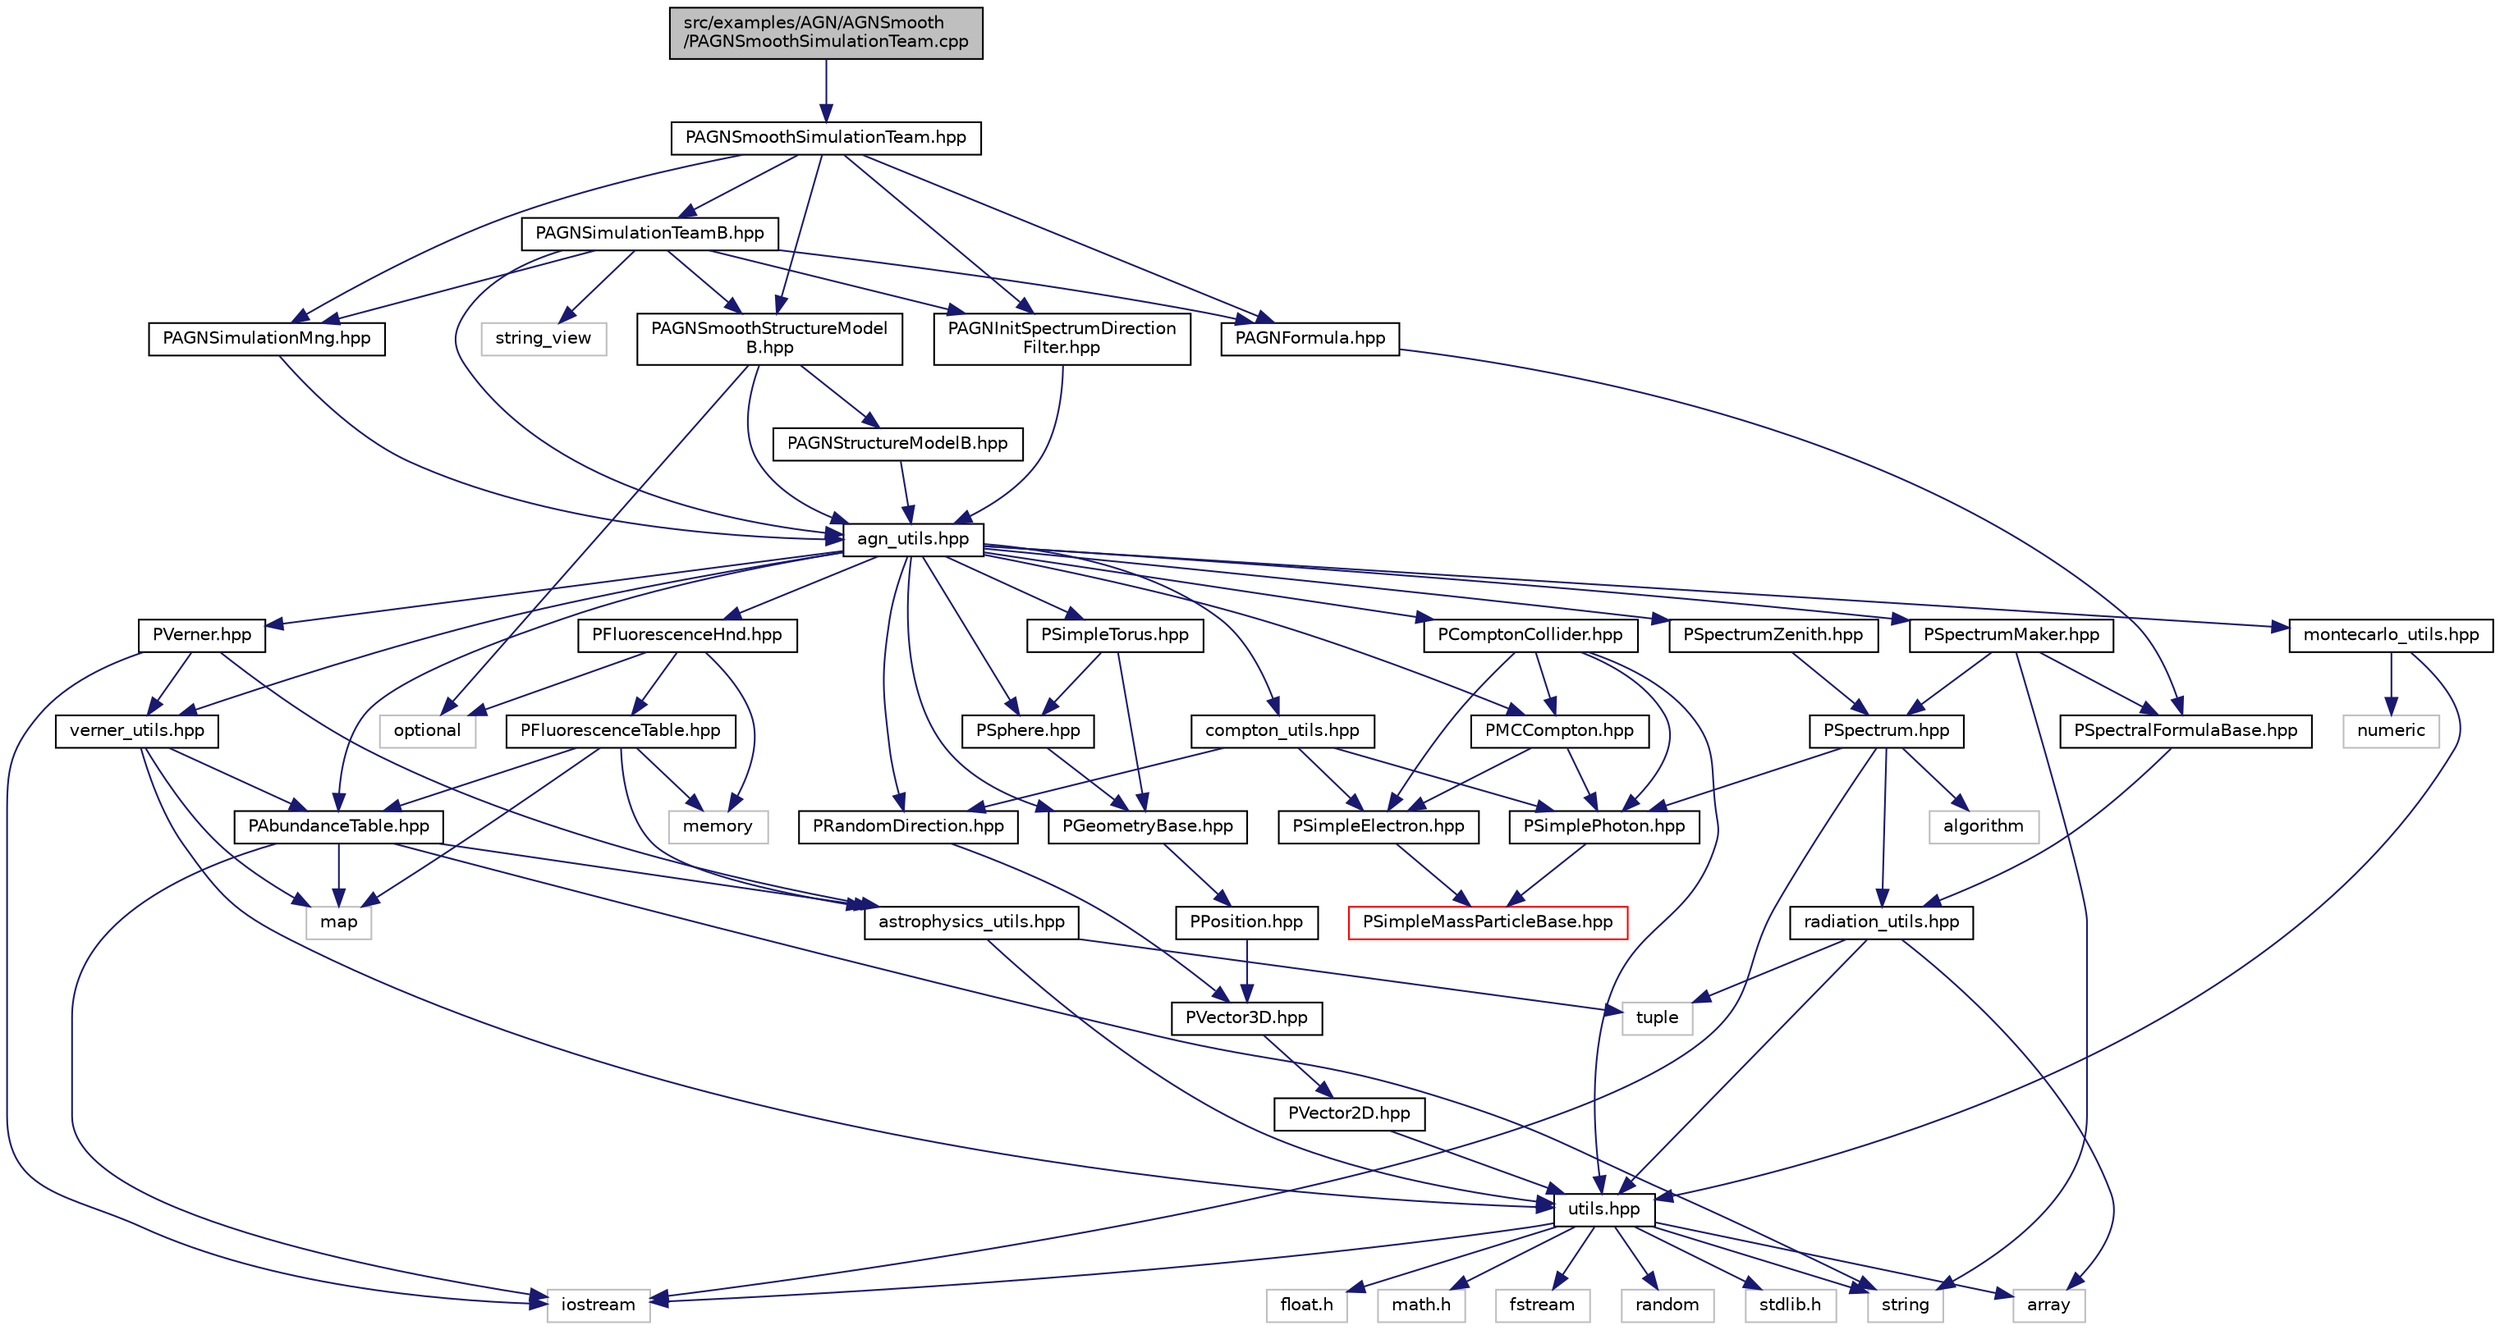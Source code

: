digraph "src/examples/AGN/AGNSmooth/PAGNSmoothSimulationTeam.cpp"
{
 // LATEX_PDF_SIZE
  edge [fontname="Helvetica",fontsize="10",labelfontname="Helvetica",labelfontsize="10"];
  node [fontname="Helvetica",fontsize="10",shape=record];
  Node1 [label="src/examples/AGN/AGNSmooth\l/PAGNSmoothSimulationTeam.cpp",height=0.2,width=0.4,color="black", fillcolor="grey75", style="filled", fontcolor="black",tooltip=" "];
  Node1 -> Node2 [color="midnightblue",fontsize="10",style="solid"];
  Node2 [label="PAGNSmoothSimulationTeam.hpp",height=0.2,width=0.4,color="black", fillcolor="white", style="filled",URL="$_p_a_g_n_smooth_simulation_team_8hpp.html",tooltip=" "];
  Node2 -> Node3 [color="midnightblue",fontsize="10",style="solid"];
  Node3 [label="PAGNSimulationTeamB.hpp",height=0.2,width=0.4,color="black", fillcolor="white", style="filled",URL="$_p_a_g_n_simulation_team_b_8hpp.html",tooltip=" "];
  Node3 -> Node4 [color="midnightblue",fontsize="10",style="solid"];
  Node4 [label="agn_utils.hpp",height=0.2,width=0.4,color="black", fillcolor="white", style="filled",URL="$agn__utils_8hpp.html",tooltip="This file contains all the utilities needed by the agn x-ray spectrum models, provided in this applic..."];
  Node4 -> Node5 [color="midnightblue",fontsize="10",style="solid"];
  Node5 [label="PSpectrumMaker.hpp",height=0.2,width=0.4,color="black", fillcolor="white", style="filled",URL="$_p_spectrum_maker_8hpp.html",tooltip=" "];
  Node5 -> Node6 [color="midnightblue",fontsize="10",style="solid"];
  Node6 [label="PSpectrum.hpp",height=0.2,width=0.4,color="black", fillcolor="white", style="filled",URL="$_p_spectrum_8hpp.html",tooltip=" "];
  Node6 -> Node7 [color="midnightblue",fontsize="10",style="solid"];
  Node7 [label="radiation_utils.hpp",height=0.2,width=0.4,color="black", fillcolor="white", style="filled",URL="$radiation__utils_8hpp.html",tooltip=" "];
  Node7 -> Node8 [color="midnightblue",fontsize="10",style="solid"];
  Node8 [label="utils.hpp",height=0.2,width=0.4,color="black", fillcolor="white", style="filled",URL="$utils_8hpp.html",tooltip=" "];
  Node8 -> Node9 [color="midnightblue",fontsize="10",style="solid"];
  Node9 [label="stdlib.h",height=0.2,width=0.4,color="grey75", fillcolor="white", style="filled",tooltip=" "];
  Node8 -> Node10 [color="midnightblue",fontsize="10",style="solid"];
  Node10 [label="float.h",height=0.2,width=0.4,color="grey75", fillcolor="white", style="filled",tooltip=" "];
  Node8 -> Node11 [color="midnightblue",fontsize="10",style="solid"];
  Node11 [label="math.h",height=0.2,width=0.4,color="grey75", fillcolor="white", style="filled",tooltip=" "];
  Node8 -> Node12 [color="midnightblue",fontsize="10",style="solid"];
  Node12 [label="string",height=0.2,width=0.4,color="grey75", fillcolor="white", style="filled",tooltip=" "];
  Node8 -> Node13 [color="midnightblue",fontsize="10",style="solid"];
  Node13 [label="iostream",height=0.2,width=0.4,color="grey75", fillcolor="white", style="filled",tooltip=" "];
  Node8 -> Node14 [color="midnightblue",fontsize="10",style="solid"];
  Node14 [label="fstream",height=0.2,width=0.4,color="grey75", fillcolor="white", style="filled",tooltip=" "];
  Node8 -> Node15 [color="midnightblue",fontsize="10",style="solid"];
  Node15 [label="array",height=0.2,width=0.4,color="grey75", fillcolor="white", style="filled",tooltip=" "];
  Node8 -> Node16 [color="midnightblue",fontsize="10",style="solid"];
  Node16 [label="random",height=0.2,width=0.4,color="grey75", fillcolor="white", style="filled",tooltip=" "];
  Node7 -> Node15 [color="midnightblue",fontsize="10",style="solid"];
  Node7 -> Node17 [color="midnightblue",fontsize="10",style="solid"];
  Node17 [label="tuple",height=0.2,width=0.4,color="grey75", fillcolor="white", style="filled",tooltip=" "];
  Node6 -> Node13 [color="midnightblue",fontsize="10",style="solid"];
  Node6 -> Node18 [color="midnightblue",fontsize="10",style="solid"];
  Node18 [label="algorithm",height=0.2,width=0.4,color="grey75", fillcolor="white", style="filled",tooltip=" "];
  Node6 -> Node19 [color="midnightblue",fontsize="10",style="solid"];
  Node19 [label="PSimplePhoton.hpp",height=0.2,width=0.4,color="black", fillcolor="white", style="filled",URL="$_p_simple_photon_8hpp.html",tooltip=" "];
  Node19 -> Node20 [color="midnightblue",fontsize="10",style="solid"];
  Node20 [label="PSimpleMassParticleBase.hpp",height=0.2,width=0.4,color="red", fillcolor="white", style="filled",URL="$_p_simple_mass_particle_base_8hpp.html",tooltip=" "];
  Node5 -> Node26 [color="midnightblue",fontsize="10",style="solid"];
  Node26 [label="PSpectralFormulaBase.hpp",height=0.2,width=0.4,color="black", fillcolor="white", style="filled",URL="$_p_spectral_formula_base_8hpp.html",tooltip=" "];
  Node26 -> Node7 [color="midnightblue",fontsize="10",style="solid"];
  Node5 -> Node12 [color="midnightblue",fontsize="10",style="solid"];
  Node4 -> Node27 [color="midnightblue",fontsize="10",style="solid"];
  Node27 [label="PGeometryBase.hpp",height=0.2,width=0.4,color="black", fillcolor="white", style="filled",URL="$_p_geometry_base_8hpp.html",tooltip=" "];
  Node27 -> Node22 [color="midnightblue",fontsize="10",style="solid"];
  Node22 [label="PPosition.hpp",height=0.2,width=0.4,color="black", fillcolor="white", style="filled",URL="$_p_position_8hpp.html",tooltip=" "];
  Node22 -> Node23 [color="midnightblue",fontsize="10",style="solid"];
  Node23 [label="PVector3D.hpp",height=0.2,width=0.4,color="black", fillcolor="white", style="filled",URL="$_p_vector3_d_8hpp.html",tooltip=" "];
  Node23 -> Node24 [color="midnightblue",fontsize="10",style="solid"];
  Node24 [label="PVector2D.hpp",height=0.2,width=0.4,color="black", fillcolor="white", style="filled",URL="$_p_vector2_d_8hpp.html",tooltip=" "];
  Node24 -> Node8 [color="midnightblue",fontsize="10",style="solid"];
  Node4 -> Node28 [color="midnightblue",fontsize="10",style="solid"];
  Node28 [label="PSphere.hpp",height=0.2,width=0.4,color="black", fillcolor="white", style="filled",URL="$_p_sphere_8hpp.html",tooltip=" "];
  Node28 -> Node27 [color="midnightblue",fontsize="10",style="solid"];
  Node4 -> Node29 [color="midnightblue",fontsize="10",style="solid"];
  Node29 [label="PSimpleTorus.hpp",height=0.2,width=0.4,color="black", fillcolor="white", style="filled",URL="$_p_simple_torus_8hpp.html",tooltip=" "];
  Node29 -> Node27 [color="midnightblue",fontsize="10",style="solid"];
  Node29 -> Node28 [color="midnightblue",fontsize="10",style="solid"];
  Node4 -> Node30 [color="midnightblue",fontsize="10",style="solid"];
  Node30 [label="PAbundanceTable.hpp",height=0.2,width=0.4,color="black", fillcolor="white", style="filled",URL="$_p_abundance_table_8hpp.html",tooltip=" "];
  Node30 -> Node31 [color="midnightblue",fontsize="10",style="solid"];
  Node31 [label="astrophysics_utils.hpp",height=0.2,width=0.4,color="black", fillcolor="white", style="filled",URL="$astrophysics__utils_8hpp.html",tooltip=" "];
  Node31 -> Node8 [color="midnightblue",fontsize="10",style="solid"];
  Node31 -> Node17 [color="midnightblue",fontsize="10",style="solid"];
  Node30 -> Node32 [color="midnightblue",fontsize="10",style="solid"];
  Node32 [label="map",height=0.2,width=0.4,color="grey75", fillcolor="white", style="filled",tooltip=" "];
  Node30 -> Node13 [color="midnightblue",fontsize="10",style="solid"];
  Node30 -> Node12 [color="midnightblue",fontsize="10",style="solid"];
  Node4 -> Node33 [color="midnightblue",fontsize="10",style="solid"];
  Node33 [label="PFluorescenceHnd.hpp",height=0.2,width=0.4,color="black", fillcolor="white", style="filled",URL="$_p_fluorescence_hnd_8hpp.html",tooltip=" "];
  Node33 -> Node34 [color="midnightblue",fontsize="10",style="solid"];
  Node34 [label="PFluorescenceTable.hpp",height=0.2,width=0.4,color="black", fillcolor="white", style="filled",URL="$_p_fluorescence_table_8hpp.html",tooltip=" "];
  Node34 -> Node31 [color="midnightblue",fontsize="10",style="solid"];
  Node34 -> Node32 [color="midnightblue",fontsize="10",style="solid"];
  Node34 -> Node35 [color="midnightblue",fontsize="10",style="solid"];
  Node35 [label="memory",height=0.2,width=0.4,color="grey75", fillcolor="white", style="filled",tooltip=" "];
  Node34 -> Node30 [color="midnightblue",fontsize="10",style="solid"];
  Node33 -> Node35 [color="midnightblue",fontsize="10",style="solid"];
  Node33 -> Node36 [color="midnightblue",fontsize="10",style="solid"];
  Node36 [label="optional",height=0.2,width=0.4,color="grey75", fillcolor="white", style="filled",tooltip=" "];
  Node4 -> Node37 [color="midnightblue",fontsize="10",style="solid"];
  Node37 [label="PVerner.hpp",height=0.2,width=0.4,color="black", fillcolor="white", style="filled",URL="$_p_verner_8hpp.html",tooltip=" "];
  Node37 -> Node31 [color="midnightblue",fontsize="10",style="solid"];
  Node37 -> Node13 [color="midnightblue",fontsize="10",style="solid"];
  Node37 -> Node38 [color="midnightblue",fontsize="10",style="solid"];
  Node38 [label="verner_utils.hpp",height=0.2,width=0.4,color="black", fillcolor="white", style="filled",URL="$verner__utils_8hpp.html",tooltip=" "];
  Node38 -> Node8 [color="midnightblue",fontsize="10",style="solid"];
  Node38 -> Node32 [color="midnightblue",fontsize="10",style="solid"];
  Node38 -> Node30 [color="midnightblue",fontsize="10",style="solid"];
  Node4 -> Node39 [color="midnightblue",fontsize="10",style="solid"];
  Node39 [label="PComptonCollider.hpp",height=0.2,width=0.4,color="black", fillcolor="white", style="filled",URL="$_p_compton_collider_8hpp.html",tooltip=" "];
  Node39 -> Node8 [color="midnightblue",fontsize="10",style="solid"];
  Node39 -> Node19 [color="midnightblue",fontsize="10",style="solid"];
  Node39 -> Node40 [color="midnightblue",fontsize="10",style="solid"];
  Node40 [label="PSimpleElectron.hpp",height=0.2,width=0.4,color="black", fillcolor="white", style="filled",URL="$_p_simple_electron_8hpp.html",tooltip=" "];
  Node40 -> Node20 [color="midnightblue",fontsize="10",style="solid"];
  Node39 -> Node41 [color="midnightblue",fontsize="10",style="solid"];
  Node41 [label="PMCCompton.hpp",height=0.2,width=0.4,color="black", fillcolor="white", style="filled",URL="$_p_m_c_compton_8hpp.html",tooltip=" "];
  Node41 -> Node40 [color="midnightblue",fontsize="10",style="solid"];
  Node41 -> Node19 [color="midnightblue",fontsize="10",style="solid"];
  Node4 -> Node41 [color="midnightblue",fontsize="10",style="solid"];
  Node4 -> Node42 [color="midnightblue",fontsize="10",style="solid"];
  Node42 [label="PRandomDirection.hpp",height=0.2,width=0.4,color="black", fillcolor="white", style="filled",URL="$_p_random_direction_8hpp.html",tooltip=" "];
  Node42 -> Node23 [color="midnightblue",fontsize="10",style="solid"];
  Node4 -> Node43 [color="midnightblue",fontsize="10",style="solid"];
  Node43 [label="compton_utils.hpp",height=0.2,width=0.4,color="black", fillcolor="white", style="filled",URL="$compton__utils_8hpp.html",tooltip=" "];
  Node43 -> Node40 [color="midnightblue",fontsize="10",style="solid"];
  Node43 -> Node19 [color="midnightblue",fontsize="10",style="solid"];
  Node43 -> Node42 [color="midnightblue",fontsize="10",style="solid"];
  Node4 -> Node44 [color="midnightblue",fontsize="10",style="solid"];
  Node44 [label="montecarlo_utils.hpp",height=0.2,width=0.4,color="black", fillcolor="white", style="filled",URL="$montecarlo__utils_8hpp.html",tooltip=" "];
  Node44 -> Node8 [color="midnightblue",fontsize="10",style="solid"];
  Node44 -> Node45 [color="midnightblue",fontsize="10",style="solid"];
  Node45 [label="numeric",height=0.2,width=0.4,color="grey75", fillcolor="white", style="filled",tooltip=" "];
  Node4 -> Node46 [color="midnightblue",fontsize="10",style="solid"];
  Node46 [label="PSpectrumZenith.hpp",height=0.2,width=0.4,color="black", fillcolor="white", style="filled",URL="$_p_spectrum_zenith_8hpp.html",tooltip=" "];
  Node46 -> Node6 [color="midnightblue",fontsize="10",style="solid"];
  Node4 -> Node38 [color="midnightblue",fontsize="10",style="solid"];
  Node3 -> Node47 [color="midnightblue",fontsize="10",style="solid"];
  Node47 [label="string_view",height=0.2,width=0.4,color="grey75", fillcolor="white", style="filled",tooltip=" "];
  Node3 -> Node48 [color="midnightblue",fontsize="10",style="solid"];
  Node48 [label="PAGNSmoothStructureModel\lB.hpp",height=0.2,width=0.4,color="black", fillcolor="white", style="filled",URL="$_p_a_g_n_smooth_structure_model_b_8hpp.html",tooltip="This file contains the declaration of the PSimpleAGNStrucure model abstract base class."];
  Node48 -> Node4 [color="midnightblue",fontsize="10",style="solid"];
  Node48 -> Node36 [color="midnightblue",fontsize="10",style="solid"];
  Node48 -> Node49 [color="midnightblue",fontsize="10",style="solid"];
  Node49 [label="PAGNStructureModelB.hpp",height=0.2,width=0.4,color="black", fillcolor="white", style="filled",URL="$_p_a_g_n_structure_model_b_8hpp.html",tooltip=" "];
  Node49 -> Node4 [color="midnightblue",fontsize="10",style="solid"];
  Node3 -> Node50 [color="midnightblue",fontsize="10",style="solid"];
  Node50 [label="PAGNSimulationMng.hpp",height=0.2,width=0.4,color="black", fillcolor="white", style="filled",URL="$_p_a_g_n_simulation_mng_8hpp.html",tooltip=" "];
  Node50 -> Node4 [color="midnightblue",fontsize="10",style="solid"];
  Node3 -> Node51 [color="midnightblue",fontsize="10",style="solid"];
  Node51 [label="PAGNFormula.hpp",height=0.2,width=0.4,color="black", fillcolor="white", style="filled",URL="$_p_a_g_n_formula_8hpp.html",tooltip=" "];
  Node51 -> Node26 [color="midnightblue",fontsize="10",style="solid"];
  Node3 -> Node52 [color="midnightblue",fontsize="10",style="solid"];
  Node52 [label="PAGNInitSpectrumDirection\lFilter.hpp",height=0.2,width=0.4,color="black", fillcolor="white", style="filled",URL="$_p_a_g_n_init_spectrum_direction_filter_8hpp.html",tooltip=" "];
  Node52 -> Node4 [color="midnightblue",fontsize="10",style="solid"];
  Node2 -> Node48 [color="midnightblue",fontsize="10",style="solid"];
  Node2 -> Node50 [color="midnightblue",fontsize="10",style="solid"];
  Node2 -> Node51 [color="midnightblue",fontsize="10",style="solid"];
  Node2 -> Node52 [color="midnightblue",fontsize="10",style="solid"];
}
